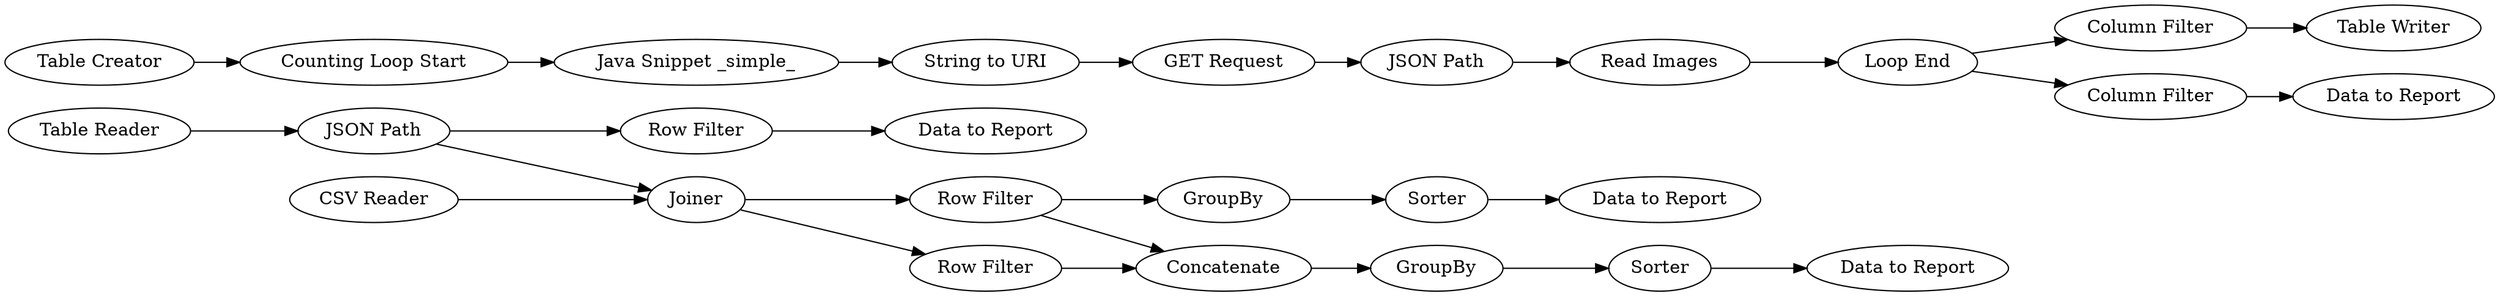 digraph {
	"-7842953025385297198_23" [label="Table Reader"]
	"-7842953025385297198_37" [label=Sorter]
	"-7842953025385297198_14" [label="String to URI"]
	"-7842953025385297198_21" [label="Column Filter"]
	"-7842953025385297198_26" [label="Row Filter"]
	"-7842953025385297198_11" [label="Table Creator"]
	"-7842953025385297198_29" [label=Joiner]
	"-7842953025385297198_31" [label=GroupBy]
	"-7842953025385297198_38" [label="Data to Report"]
	"-7842953025385297198_22" [label="Table Writer"]
	"-7842953025385297198_24" [label="JSON Path"]
	"-7842953025385297198_35" [label=Concatenate]
	"-7842953025385297198_13" [label="GET Request"]
	"-7842953025385297198_30" [label="Row Filter"]
	"-7842953025385297198_12" [label="Java Snippet _simple_"]
	"-7842953025385297198_33" [label="Data to Report"]
	"-7842953025385297198_40" [label="Data to Report"]
	"-7842953025385297198_32" [label=Sorter]
	"-7842953025385297198_28" [label="CSV Reader"]
	"-7842953025385297198_15" [label="JSON Path"]
	"-7842953025385297198_27" [label="Data to Report"]
	"-7842953025385297198_39" [label="Column Filter"]
	"-7842953025385297198_6" [label="Counting Loop Start"]
	"-7842953025385297198_36" [label=GroupBy]
	"-7842953025385297198_10" [label="Loop End"]
	"-7842953025385297198_34" [label="Row Filter"]
	"-7842953025385297198_17" [label="Read Images"]
	"-7842953025385297198_36" -> "-7842953025385297198_37"
	"-7842953025385297198_6" -> "-7842953025385297198_12"
	"-7842953025385297198_24" -> "-7842953025385297198_29"
	"-7842953025385297198_10" -> "-7842953025385297198_39"
	"-7842953025385297198_29" -> "-7842953025385297198_30"
	"-7842953025385297198_37" -> "-7842953025385297198_38"
	"-7842953025385297198_17" -> "-7842953025385297198_10"
	"-7842953025385297198_11" -> "-7842953025385297198_6"
	"-7842953025385297198_15" -> "-7842953025385297198_17"
	"-7842953025385297198_26" -> "-7842953025385297198_27"
	"-7842953025385297198_24" -> "-7842953025385297198_26"
	"-7842953025385297198_28" -> "-7842953025385297198_29"
	"-7842953025385297198_10" -> "-7842953025385297198_21"
	"-7842953025385297198_23" -> "-7842953025385297198_24"
	"-7842953025385297198_12" -> "-7842953025385297198_14"
	"-7842953025385297198_30" -> "-7842953025385297198_31"
	"-7842953025385297198_21" -> "-7842953025385297198_22"
	"-7842953025385297198_13" -> "-7842953025385297198_15"
	"-7842953025385297198_30" -> "-7842953025385297198_35"
	"-7842953025385297198_29" -> "-7842953025385297198_34"
	"-7842953025385297198_35" -> "-7842953025385297198_36"
	"-7842953025385297198_39" -> "-7842953025385297198_40"
	"-7842953025385297198_34" -> "-7842953025385297198_35"
	"-7842953025385297198_32" -> "-7842953025385297198_33"
	"-7842953025385297198_14" -> "-7842953025385297198_13"
	"-7842953025385297198_31" -> "-7842953025385297198_32"
	rankdir=LR
}
